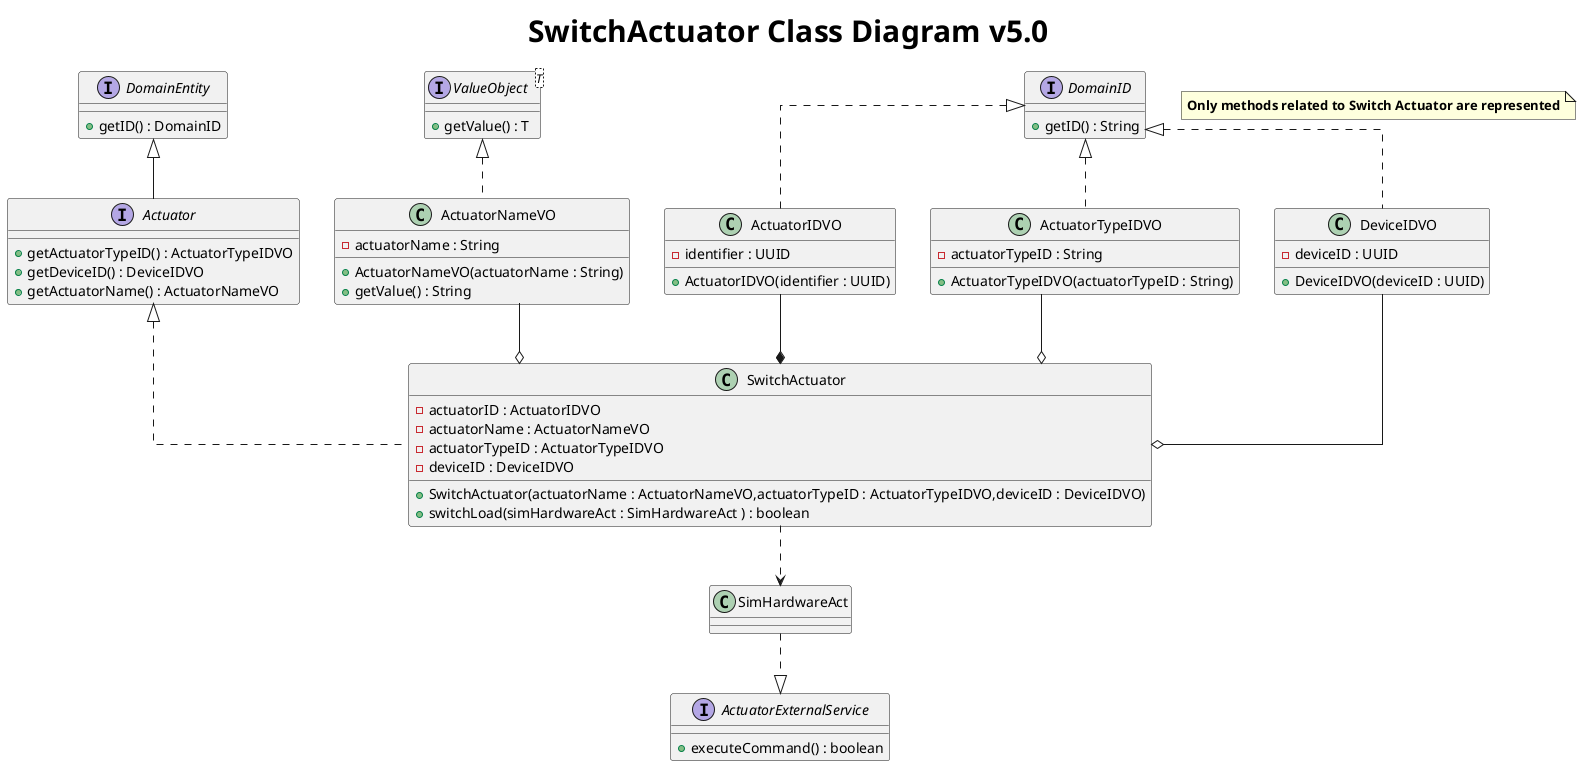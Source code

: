 @startuml
title <size: 30> SwitchActuator Class Diagram v5.0

skinparam linetype ortho

note "<b>Only methods related to Switch Actuator are represented" as 1

interface Actuator {
    +getActuatorTypeID() : ActuatorTypeIDVO
    +getDeviceID() : DeviceIDVO
    +getActuatorName() : ActuatorNameVO
}

interface DomainEntity{
    + getID() : DomainID
}

interface DomainID{
    + getID() : String
}

interface ValueObject<T> {
    + getValue() : T
}

class SwitchActuator{
    - actuatorID : ActuatorIDVO
    - actuatorName : ActuatorNameVO
    - actuatorTypeID : ActuatorTypeIDVO
    - deviceID : DeviceIDVO

    + SwitchActuator(actuatorName : ActuatorNameVO,actuatorTypeID : ActuatorTypeIDVO,deviceID : DeviceIDVO)
    + switchLoad(simHardwareAct : SimHardwareAct ) : boolean
}

class SimHardwareAct {

}

class ActuatorNameVO{
    - actuatorName : String
    + ActuatorNameVO(actuatorName : String)
    + getValue() : String
}

class ActuatorIDVO{
    - identifier : UUID
    + ActuatorIDVO(identifier : UUID)
}

class ActuatorTypeIDVO{
    - actuatorTypeID : String
    + ActuatorTypeIDVO(actuatorTypeID : String)
}

class DeviceIDVO{
    - deviceID : UUID
    + DeviceIDVO(deviceID : UUID)
}

interface ActuatorExternalService{
    + executeCommand() : boolean
}

Actuator --up|> DomainEntity
Actuator <|.. SwitchActuator
SimHardwareAct <..up SwitchActuator
SimHardwareAct ..|> ActuatorExternalService
ActuatorNameVO --o SwitchActuator
ActuatorIDVO --* SwitchActuator
ActuatorTypeIDVO --o SwitchActuator
DeviceIDVO --o SwitchActuator
ValueObject <|.. ActuatorNameVO
DomainID <|.. ActuatorIDVO
DomainID <|.. ActuatorTypeIDVO
DomainID <|.. DeviceIDVO

@enduml